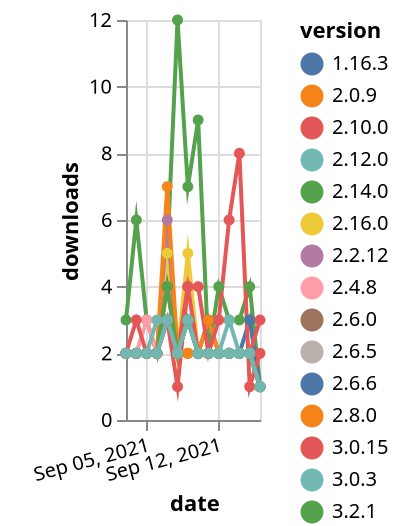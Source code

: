 {"$schema": "https://vega.github.io/schema/vega-lite/v5.json", "description": "A simple bar chart with embedded data.", "data": {"values": [{"date": "2021-09-03", "total": 320, "delta": 3, "version": "3.2.1"}, {"date": "2021-09-04", "total": 326, "delta": 6, "version": "3.2.1"}, {"date": "2021-09-05", "total": 329, "delta": 3, "version": "3.2.1"}, {"date": "2021-09-06", "total": 331, "delta": 2, "version": "3.2.1"}, {"date": "2021-09-07", "total": 336, "delta": 5, "version": "3.2.1"}, {"date": "2021-09-08", "total": 348, "delta": 12, "version": "3.2.1"}, {"date": "2021-09-09", "total": 355, "delta": 7, "version": "3.2.1"}, {"date": "2021-09-10", "total": 364, "delta": 9, "version": "3.2.1"}, {"date": "2021-09-11", "total": 366, "delta": 2, "version": "3.2.1"}, {"date": "2021-09-12", "total": 370, "delta": 4, "version": "3.2.1"}, {"date": "2021-09-13", "total": 373, "delta": 3, "version": "3.2.1"}, {"date": "2021-09-14", "total": 376, "delta": 3, "version": "3.2.1"}, {"date": "2021-09-15", "total": 380, "delta": 4, "version": "3.2.1"}, {"date": "2021-09-16", "total": 381, "delta": 1, "version": "3.2.1"}, {"date": "2021-09-03", "total": 3257, "delta": 2, "version": "1.16.3"}, {"date": "2021-09-04", "total": 3259, "delta": 2, "version": "1.16.3"}, {"date": "2021-09-05", "total": 3261, "delta": 2, "version": "1.16.3"}, {"date": "2021-09-06", "total": 3263, "delta": 2, "version": "1.16.3"}, {"date": "2021-09-07", "total": 3266, "delta": 3, "version": "1.16.3"}, {"date": "2021-09-08", "total": 3268, "delta": 2, "version": "1.16.3"}, {"date": "2021-09-09", "total": 3271, "delta": 3, "version": "1.16.3"}, {"date": "2021-09-10", "total": 3273, "delta": 2, "version": "1.16.3"}, {"date": "2021-09-11", "total": 3276, "delta": 3, "version": "1.16.3"}, {"date": "2021-09-12", "total": 3278, "delta": 2, "version": "1.16.3"}, {"date": "2021-09-13", "total": 3280, "delta": 2, "version": "1.16.3"}, {"date": "2021-09-14", "total": 3282, "delta": 2, "version": "1.16.3"}, {"date": "2021-09-15", "total": 3285, "delta": 3, "version": "1.16.3"}, {"date": "2021-09-16", "total": 3286, "delta": 1, "version": "1.16.3"}, {"date": "2021-09-03", "total": 1342, "delta": 2, "version": "2.16.0"}, {"date": "2021-09-04", "total": 1344, "delta": 2, "version": "2.16.0"}, {"date": "2021-09-05", "total": 1346, "delta": 2, "version": "2.16.0"}, {"date": "2021-09-06", "total": 1348, "delta": 2, "version": "2.16.0"}, {"date": "2021-09-07", "total": 1353, "delta": 5, "version": "2.16.0"}, {"date": "2021-09-08", "total": 1355, "delta": 2, "version": "2.16.0"}, {"date": "2021-09-09", "total": 1360, "delta": 5, "version": "2.16.0"}, {"date": "2021-09-10", "total": 1362, "delta": 2, "version": "2.16.0"}, {"date": "2021-09-11", "total": 1364, "delta": 2, "version": "2.16.0"}, {"date": "2021-09-12", "total": 1366, "delta": 2, "version": "2.16.0"}, {"date": "2021-09-13", "total": 1368, "delta": 2, "version": "2.16.0"}, {"date": "2021-09-14", "total": 1370, "delta": 2, "version": "2.16.0"}, {"date": "2021-09-15", "total": 1372, "delta": 2, "version": "2.16.0"}, {"date": "2021-09-16", "total": 1373, "delta": 1, "version": "2.16.0"}, {"date": "2021-09-03", "total": 3542, "delta": 2, "version": "2.2.12"}, {"date": "2021-09-04", "total": 3544, "delta": 2, "version": "2.2.12"}, {"date": "2021-09-05", "total": 3546, "delta": 2, "version": "2.2.12"}, {"date": "2021-09-06", "total": 3548, "delta": 2, "version": "2.2.12"}, {"date": "2021-09-07", "total": 3554, "delta": 6, "version": "2.2.12"}, {"date": "2021-09-08", "total": 3556, "delta": 2, "version": "2.2.12"}, {"date": "2021-09-09", "total": 3558, "delta": 2, "version": "2.2.12"}, {"date": "2021-09-10", "total": 3560, "delta": 2, "version": "2.2.12"}, {"date": "2021-09-11", "total": 3562, "delta": 2, "version": "2.2.12"}, {"date": "2021-09-12", "total": 3564, "delta": 2, "version": "2.2.12"}, {"date": "2021-09-13", "total": 3566, "delta": 2, "version": "2.2.12"}, {"date": "2021-09-14", "total": 3568, "delta": 2, "version": "2.2.12"}, {"date": "2021-09-15", "total": 3570, "delta": 2, "version": "2.2.12"}, {"date": "2021-09-16", "total": 3571, "delta": 1, "version": "2.2.12"}, {"date": "2021-09-03", "total": 2390, "delta": 2, "version": "2.8.0"}, {"date": "2021-09-04", "total": 2392, "delta": 2, "version": "2.8.0"}, {"date": "2021-09-05", "total": 2394, "delta": 2, "version": "2.8.0"}, {"date": "2021-09-06", "total": 2396, "delta": 2, "version": "2.8.0"}, {"date": "2021-09-07", "total": 2399, "delta": 3, "version": "2.8.0"}, {"date": "2021-09-08", "total": 2401, "delta": 2, "version": "2.8.0"}, {"date": "2021-09-09", "total": 2403, "delta": 2, "version": "2.8.0"}, {"date": "2021-09-10", "total": 2405, "delta": 2, "version": "2.8.0"}, {"date": "2021-09-11", "total": 2408, "delta": 3, "version": "2.8.0"}, {"date": "2021-09-12", "total": 2410, "delta": 2, "version": "2.8.0"}, {"date": "2021-09-13", "total": 2412, "delta": 2, "version": "2.8.0"}, {"date": "2021-09-14", "total": 2414, "delta": 2, "version": "2.8.0"}, {"date": "2021-09-15", "total": 2416, "delta": 2, "version": "2.8.0"}, {"date": "2021-09-16", "total": 2417, "delta": 1, "version": "2.8.0"}, {"date": "2021-09-03", "total": 3379, "delta": 2, "version": "2.6.6"}, {"date": "2021-09-04", "total": 3381, "delta": 2, "version": "2.6.6"}, {"date": "2021-09-05", "total": 3383, "delta": 2, "version": "2.6.6"}, {"date": "2021-09-06", "total": 3385, "delta": 2, "version": "2.6.6"}, {"date": "2021-09-07", "total": 3388, "delta": 3, "version": "2.6.6"}, {"date": "2021-09-08", "total": 3390, "delta": 2, "version": "2.6.6"}, {"date": "2021-09-09", "total": 3393, "delta": 3, "version": "2.6.6"}, {"date": "2021-09-10", "total": 3395, "delta": 2, "version": "2.6.6"}, {"date": "2021-09-11", "total": 3397, "delta": 2, "version": "2.6.6"}, {"date": "2021-09-12", "total": 3399, "delta": 2, "version": "2.6.6"}, {"date": "2021-09-13", "total": 3401, "delta": 2, "version": "2.6.6"}, {"date": "2021-09-14", "total": 3403, "delta": 2, "version": "2.6.6"}, {"date": "2021-09-15", "total": 3405, "delta": 2, "version": "2.6.6"}, {"date": "2021-09-16", "total": 3406, "delta": 1, "version": "2.6.6"}, {"date": "2021-09-03", "total": 2772, "delta": 2, "version": "2.4.8"}, {"date": "2021-09-04", "total": 2774, "delta": 2, "version": "2.4.8"}, {"date": "2021-09-05", "total": 2777, "delta": 3, "version": "2.4.8"}, {"date": "2021-09-06", "total": 2779, "delta": 2, "version": "2.4.8"}, {"date": "2021-09-07", "total": 2782, "delta": 3, "version": "2.4.8"}, {"date": "2021-09-08", "total": 2784, "delta": 2, "version": "2.4.8"}, {"date": "2021-09-09", "total": 2787, "delta": 3, "version": "2.4.8"}, {"date": "2021-09-10", "total": 2789, "delta": 2, "version": "2.4.8"}, {"date": "2021-09-11", "total": 2791, "delta": 2, "version": "2.4.8"}, {"date": "2021-09-12", "total": 2793, "delta": 2, "version": "2.4.8"}, {"date": "2021-09-13", "total": 2795, "delta": 2, "version": "2.4.8"}, {"date": "2021-09-14", "total": 2797, "delta": 2, "version": "2.4.8"}, {"date": "2021-09-15", "total": 2799, "delta": 2, "version": "2.4.8"}, {"date": "2021-09-16", "total": 2800, "delta": 1, "version": "2.4.8"}, {"date": "2021-09-03", "total": 2852, "delta": 2, "version": "2.6.0"}, {"date": "2021-09-04", "total": 2854, "delta": 2, "version": "2.6.0"}, {"date": "2021-09-05", "total": 2856, "delta": 2, "version": "2.6.0"}, {"date": "2021-09-06", "total": 2858, "delta": 2, "version": "2.6.0"}, {"date": "2021-09-07", "total": 2861, "delta": 3, "version": "2.6.0"}, {"date": "2021-09-08", "total": 2863, "delta": 2, "version": "2.6.0"}, {"date": "2021-09-09", "total": 2866, "delta": 3, "version": "2.6.0"}, {"date": "2021-09-10", "total": 2868, "delta": 2, "version": "2.6.0"}, {"date": "2021-09-11", "total": 2870, "delta": 2, "version": "2.6.0"}, {"date": "2021-09-12", "total": 2872, "delta": 2, "version": "2.6.0"}, {"date": "2021-09-13", "total": 2874, "delta": 2, "version": "2.6.0"}, {"date": "2021-09-14", "total": 2876, "delta": 2, "version": "2.6.0"}, {"date": "2021-09-15", "total": 2878, "delta": 2, "version": "2.6.0"}, {"date": "2021-09-16", "total": 2879, "delta": 1, "version": "2.6.0"}, {"date": "2021-09-03", "total": 3456, "delta": 2, "version": "2.10.0"}, {"date": "2021-09-04", "total": 3459, "delta": 3, "version": "2.10.0"}, {"date": "2021-09-05", "total": 3461, "delta": 2, "version": "2.10.0"}, {"date": "2021-09-06", "total": 3463, "delta": 2, "version": "2.10.0"}, {"date": "2021-09-07", "total": 3467, "delta": 4, "version": "2.10.0"}, {"date": "2021-09-08", "total": 3469, "delta": 2, "version": "2.10.0"}, {"date": "2021-09-09", "total": 3473, "delta": 4, "version": "2.10.0"}, {"date": "2021-09-10", "total": 3475, "delta": 2, "version": "2.10.0"}, {"date": "2021-09-11", "total": 3477, "delta": 2, "version": "2.10.0"}, {"date": "2021-09-12", "total": 3479, "delta": 2, "version": "2.10.0"}, {"date": "2021-09-13", "total": 3481, "delta": 2, "version": "2.10.0"}, {"date": "2021-09-14", "total": 3483, "delta": 2, "version": "2.10.0"}, {"date": "2021-09-15", "total": 3485, "delta": 2, "version": "2.10.0"}, {"date": "2021-09-16", "total": 3488, "delta": 3, "version": "2.10.0"}, {"date": "2021-09-03", "total": 2610, "delta": 2, "version": "2.6.5"}, {"date": "2021-09-04", "total": 2612, "delta": 2, "version": "2.6.5"}, {"date": "2021-09-05", "total": 2614, "delta": 2, "version": "2.6.5"}, {"date": "2021-09-06", "total": 2616, "delta": 2, "version": "2.6.5"}, {"date": "2021-09-07", "total": 2619, "delta": 3, "version": "2.6.5"}, {"date": "2021-09-08", "total": 2621, "delta": 2, "version": "2.6.5"}, {"date": "2021-09-09", "total": 2624, "delta": 3, "version": "2.6.5"}, {"date": "2021-09-10", "total": 2626, "delta": 2, "version": "2.6.5"}, {"date": "2021-09-11", "total": 2628, "delta": 2, "version": "2.6.5"}, {"date": "2021-09-12", "total": 2630, "delta": 2, "version": "2.6.5"}, {"date": "2021-09-13", "total": 2632, "delta": 2, "version": "2.6.5"}, {"date": "2021-09-14", "total": 2634, "delta": 2, "version": "2.6.5"}, {"date": "2021-09-15", "total": 2636, "delta": 2, "version": "2.6.5"}, {"date": "2021-09-16", "total": 2637, "delta": 1, "version": "2.6.5"}, {"date": "2021-09-03", "total": 4234, "delta": 2, "version": "2.0.9"}, {"date": "2021-09-04", "total": 4236, "delta": 2, "version": "2.0.9"}, {"date": "2021-09-05", "total": 4238, "delta": 2, "version": "2.0.9"}, {"date": "2021-09-06", "total": 4240, "delta": 2, "version": "2.0.9"}, {"date": "2021-09-07", "total": 4247, "delta": 7, "version": "2.0.9"}, {"date": "2021-09-08", "total": 4249, "delta": 2, "version": "2.0.9"}, {"date": "2021-09-09", "total": 4251, "delta": 2, "version": "2.0.9"}, {"date": "2021-09-10", "total": 4253, "delta": 2, "version": "2.0.9"}, {"date": "2021-09-11", "total": 4255, "delta": 2, "version": "2.0.9"}, {"date": "2021-09-12", "total": 4257, "delta": 2, "version": "2.0.9"}, {"date": "2021-09-13", "total": 4259, "delta": 2, "version": "2.0.9"}, {"date": "2021-09-14", "total": 4261, "delta": 2, "version": "2.0.9"}, {"date": "2021-09-15", "total": 4263, "delta": 2, "version": "2.0.9"}, {"date": "2021-09-16", "total": 4264, "delta": 1, "version": "2.0.9"}, {"date": "2021-09-03", "total": 826, "delta": 2, "version": "3.0.3"}, {"date": "2021-09-04", "total": 828, "delta": 2, "version": "3.0.3"}, {"date": "2021-09-05", "total": 830, "delta": 2, "version": "3.0.3"}, {"date": "2021-09-06", "total": 833, "delta": 3, "version": "3.0.3"}, {"date": "2021-09-07", "total": 836, "delta": 3, "version": "3.0.3"}, {"date": "2021-09-08", "total": 838, "delta": 2, "version": "3.0.3"}, {"date": "2021-09-09", "total": 841, "delta": 3, "version": "3.0.3"}, {"date": "2021-09-10", "total": 843, "delta": 2, "version": "3.0.3"}, {"date": "2021-09-11", "total": 845, "delta": 2, "version": "3.0.3"}, {"date": "2021-09-12", "total": 847, "delta": 2, "version": "3.0.3"}, {"date": "2021-09-13", "total": 850, "delta": 3, "version": "3.0.3"}, {"date": "2021-09-14", "total": 852, "delta": 2, "version": "3.0.3"}, {"date": "2021-09-15", "total": 854, "delta": 2, "version": "3.0.3"}, {"date": "2021-09-16", "total": 855, "delta": 1, "version": "3.0.3"}, {"date": "2021-09-03", "total": 499, "delta": 2, "version": "3.0.15"}, {"date": "2021-09-04", "total": 501, "delta": 2, "version": "3.0.15"}, {"date": "2021-09-05", "total": 503, "delta": 2, "version": "3.0.15"}, {"date": "2021-09-06", "total": 505, "delta": 2, "version": "3.0.15"}, {"date": "2021-09-07", "total": 508, "delta": 3, "version": "3.0.15"}, {"date": "2021-09-08", "total": 509, "delta": 1, "version": "3.0.15"}, {"date": "2021-09-09", "total": 513, "delta": 4, "version": "3.0.15"}, {"date": "2021-09-10", "total": 517, "delta": 4, "version": "3.0.15"}, {"date": "2021-09-11", "total": 519, "delta": 2, "version": "3.0.15"}, {"date": "2021-09-12", "total": 522, "delta": 3, "version": "3.0.15"}, {"date": "2021-09-13", "total": 528, "delta": 6, "version": "3.0.15"}, {"date": "2021-09-14", "total": 536, "delta": 8, "version": "3.0.15"}, {"date": "2021-09-15", "total": 537, "delta": 1, "version": "3.0.15"}, {"date": "2021-09-16", "total": 539, "delta": 2, "version": "3.0.15"}, {"date": "2021-09-03", "total": 1723, "delta": 2, "version": "2.14.0"}, {"date": "2021-09-04", "total": 1725, "delta": 2, "version": "2.14.0"}, {"date": "2021-09-05", "total": 1727, "delta": 2, "version": "2.14.0"}, {"date": "2021-09-06", "total": 1729, "delta": 2, "version": "2.14.0"}, {"date": "2021-09-07", "total": 1733, "delta": 4, "version": "2.14.0"}, {"date": "2021-09-08", "total": 1735, "delta": 2, "version": "2.14.0"}, {"date": "2021-09-09", "total": 1738, "delta": 3, "version": "2.14.0"}, {"date": "2021-09-10", "total": 1740, "delta": 2, "version": "2.14.0"}, {"date": "2021-09-11", "total": 1742, "delta": 2, "version": "2.14.0"}, {"date": "2021-09-12", "total": 1744, "delta": 2, "version": "2.14.0"}, {"date": "2021-09-13", "total": 1746, "delta": 2, "version": "2.14.0"}, {"date": "2021-09-14", "total": 1748, "delta": 2, "version": "2.14.0"}, {"date": "2021-09-15", "total": 1750, "delta": 2, "version": "2.14.0"}, {"date": "2021-09-16", "total": 1751, "delta": 1, "version": "2.14.0"}, {"date": "2021-09-03", "total": 1762, "delta": 2, "version": "2.12.0"}, {"date": "2021-09-04", "total": 1764, "delta": 2, "version": "2.12.0"}, {"date": "2021-09-05", "total": 1766, "delta": 2, "version": "2.12.0"}, {"date": "2021-09-06", "total": 1768, "delta": 2, "version": "2.12.0"}, {"date": "2021-09-07", "total": 1771, "delta": 3, "version": "2.12.0"}, {"date": "2021-09-08", "total": 1773, "delta": 2, "version": "2.12.0"}, {"date": "2021-09-09", "total": 1776, "delta": 3, "version": "2.12.0"}, {"date": "2021-09-10", "total": 1778, "delta": 2, "version": "2.12.0"}, {"date": "2021-09-11", "total": 1780, "delta": 2, "version": "2.12.0"}, {"date": "2021-09-12", "total": 1782, "delta": 2, "version": "2.12.0"}, {"date": "2021-09-13", "total": 1784, "delta": 2, "version": "2.12.0"}, {"date": "2021-09-14", "total": 1786, "delta": 2, "version": "2.12.0"}, {"date": "2021-09-15", "total": 1788, "delta": 2, "version": "2.12.0"}, {"date": "2021-09-16", "total": 1789, "delta": 1, "version": "2.12.0"}]}, "width": "container", "mark": {"type": "line", "point": {"filled": true}}, "encoding": {"x": {"field": "date", "type": "temporal", "timeUnit": "yearmonthdate", "title": "date", "axis": {"labelAngle": -15}}, "y": {"field": "delta", "type": "quantitative", "title": "downloads"}, "color": {"field": "version", "type": "nominal"}, "tooltip": {"field": "delta"}}}